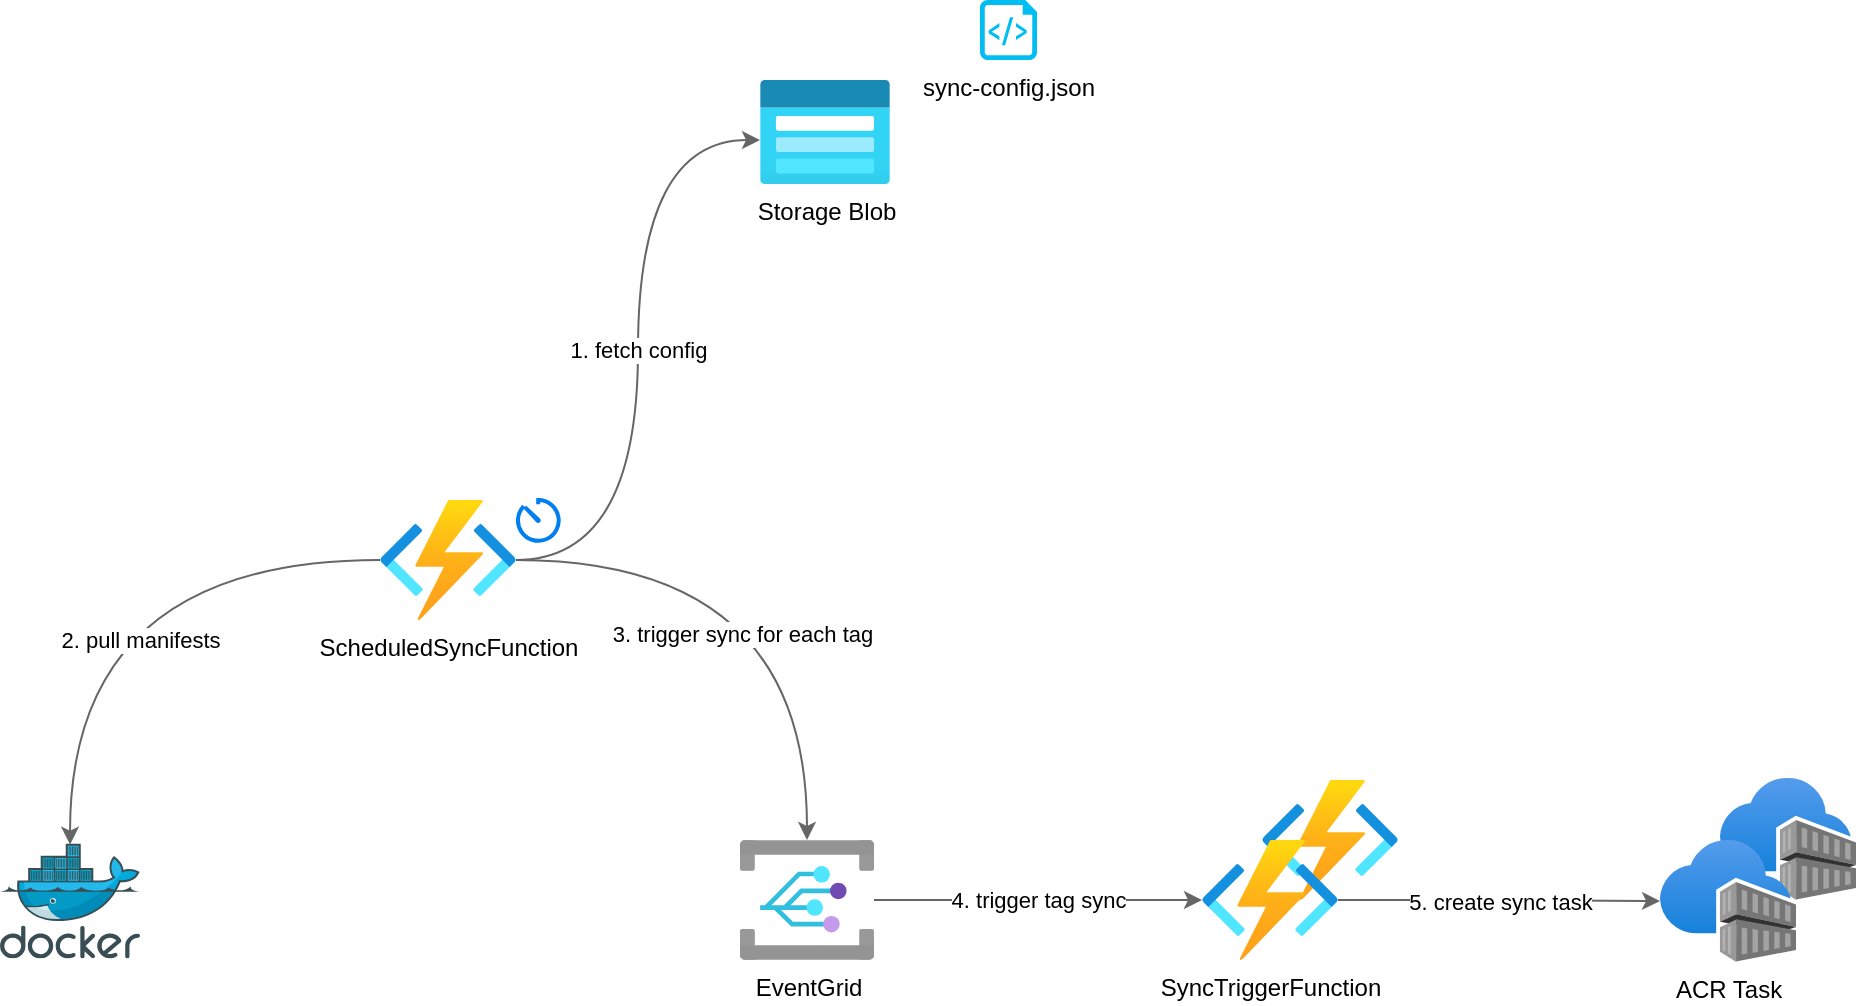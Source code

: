 <mxfile version="22.0.3" type="device">
  <diagram name="v1" id="FO_liKp5OqNQBzO2uaic">
    <mxGraphModel dx="1242" dy="1954" grid="1" gridSize="10" guides="1" tooltips="1" connect="1" arrows="1" fold="1" page="1" pageScale="1" pageWidth="850" pageHeight="1100" math="0" shadow="0">
      <root>
        <mxCell id="0" />
        <mxCell id="1" parent="0" />
        <mxCell id="Oz3U-4kUaiHSfNU6trIB-14" value="" style="image;aspect=fixed;html=1;points=[];align=center;fontSize=12;image=img/lib/azure2/containers/Container_Registries.svg;" vertex="1" parent="1">
          <mxGeometry x="880" y="379" width="68" height="61" as="geometry" />
        </mxCell>
        <mxCell id="Oz3U-4kUaiHSfNU6trIB-12" value="" style="image;aspect=fixed;html=1;points=[];align=center;fontSize=12;image=img/lib/azure2/compute/Function_Apps.svg;" vertex="1" parent="1">
          <mxGeometry x="651" y="380" width="68" height="60" as="geometry" />
        </mxCell>
        <mxCell id="Oz3U-4kUaiHSfNU6trIB-1" value="" style="image;sketch=0;aspect=fixed;html=1;points=[];align=center;fontSize=12;image=img/lib/mscae/Docker.svg;" vertex="1" parent="1">
          <mxGeometry x="20" y="411.8" width="70" height="57.4" as="geometry" />
        </mxCell>
        <mxCell id="Oz3U-4kUaiHSfNU6trIB-9" value="3. trigger sync for each tag" style="edgeStyle=orthogonalEdgeStyle;rounded=0;orthogonalLoop=1;jettySize=auto;html=1;curved=1;strokeColor=#666666;" edge="1" parent="1" source="Oz3U-4kUaiHSfNU6trIB-2" target="Oz3U-4kUaiHSfNU6trIB-5">
          <mxGeometry x="0.27" y="-33" relative="1" as="geometry">
            <mxPoint y="1" as="offset" />
          </mxGeometry>
        </mxCell>
        <mxCell id="Oz3U-4kUaiHSfNU6trIB-2" value="ScheduledSyncFunction" style="image;aspect=fixed;html=1;points=[];align=center;fontSize=12;image=img/lib/azure2/compute/Function_Apps.svg;" vertex="1" parent="1">
          <mxGeometry x="210" y="240" width="68" height="60" as="geometry" />
        </mxCell>
        <mxCell id="Oz3U-4kUaiHSfNU6trIB-3" value="" style="html=1;verticalLabelPosition=bottom;align=center;labelBackgroundColor=#ffffff;verticalAlign=top;strokeWidth=2;strokeColor=#0080F0;shadow=0;dashed=0;shape=mxgraph.ios7.icons.gauge;" vertex="1" parent="1">
          <mxGeometry x="278" y="240" width="22.11" height="21.5" as="geometry" />
        </mxCell>
        <mxCell id="Oz3U-4kUaiHSfNU6trIB-4" value="Storage Blob" style="image;aspect=fixed;html=1;points=[];align=center;fontSize=12;image=img/lib/azure2/storage/Storage_Accounts_Classic.svg;" vertex="1" parent="1">
          <mxGeometry x="400" y="30" width="65" height="52" as="geometry" />
        </mxCell>
        <mxCell id="Oz3U-4kUaiHSfNU6trIB-13" value="4. trigger tag sync" style="edgeStyle=orthogonalEdgeStyle;rounded=0;orthogonalLoop=1;jettySize=auto;html=1;strokeColor=#666666;" edge="1" parent="1" source="Oz3U-4kUaiHSfNU6trIB-5" target="Oz3U-4kUaiHSfNU6trIB-11">
          <mxGeometry relative="1" as="geometry" />
        </mxCell>
        <mxCell id="Oz3U-4kUaiHSfNU6trIB-5" value="EventGrid" style="image;aspect=fixed;html=1;points=[];align=center;fontSize=12;image=img/lib/azure2/integration/Event_Grid_Domains.svg;" vertex="1" parent="1">
          <mxGeometry x="390" y="410" width="67" height="60" as="geometry" />
        </mxCell>
        <mxCell id="Oz3U-4kUaiHSfNU6trIB-6" value="sync-config.json" style="verticalLabelPosition=bottom;html=1;verticalAlign=top;align=center;strokeColor=none;fillColor=#00BEF2;shape=mxgraph.azure.script_file;pointerEvents=1;" vertex="1" parent="1">
          <mxGeometry x="510" y="-10" width="28.5" height="30" as="geometry" />
        </mxCell>
        <mxCell id="Oz3U-4kUaiHSfNU6trIB-7" value="1. fetch config" style="edgeStyle=orthogonalEdgeStyle;rounded=0;orthogonalLoop=1;jettySize=auto;html=1;entryX=0;entryY=0.577;entryDx=0;entryDy=0;entryPerimeter=0;curved=1;strokeColor=#666666;" edge="1" parent="1" source="Oz3U-4kUaiHSfNU6trIB-2" target="Oz3U-4kUaiHSfNU6trIB-4">
          <mxGeometry relative="1" as="geometry" />
        </mxCell>
        <mxCell id="Oz3U-4kUaiHSfNU6trIB-8" value="2. pull manifests" style="edgeStyle=orthogonalEdgeStyle;rounded=0;orthogonalLoop=1;jettySize=auto;html=1;entryX=0.5;entryY=0.009;entryDx=0;entryDy=0;entryPerimeter=0;curved=1;strokeColor=#666666;" edge="1" parent="1" source="Oz3U-4kUaiHSfNU6trIB-2" target="Oz3U-4kUaiHSfNU6trIB-1">
          <mxGeometry x="0.312" y="35" relative="1" as="geometry">
            <mxPoint as="offset" />
          </mxGeometry>
        </mxCell>
        <mxCell id="Oz3U-4kUaiHSfNU6trIB-10" value="ACR Task" style="image;aspect=fixed;html=1;points=[];align=center;fontSize=12;image=img/lib/azure2/containers/Container_Registries.svg;" vertex="1" parent="1">
          <mxGeometry x="850" y="410" width="68" height="61" as="geometry" />
        </mxCell>
        <mxCell id="Oz3U-4kUaiHSfNU6trIB-15" value="5. create sync task" style="edgeStyle=orthogonalEdgeStyle;rounded=0;orthogonalLoop=1;jettySize=auto;html=1;strokeColor=#666666;" edge="1" parent="1" source="Oz3U-4kUaiHSfNU6trIB-11" target="Oz3U-4kUaiHSfNU6trIB-10">
          <mxGeometry relative="1" as="geometry" />
        </mxCell>
        <mxCell id="Oz3U-4kUaiHSfNU6trIB-11" value="SyncTriggerFunction" style="image;aspect=fixed;html=1;points=[];align=center;fontSize=12;image=img/lib/azure2/compute/Function_Apps.svg;" vertex="1" parent="1">
          <mxGeometry x="621" y="410" width="68" height="60" as="geometry" />
        </mxCell>
      </root>
    </mxGraphModel>
  </diagram>
</mxfile>
